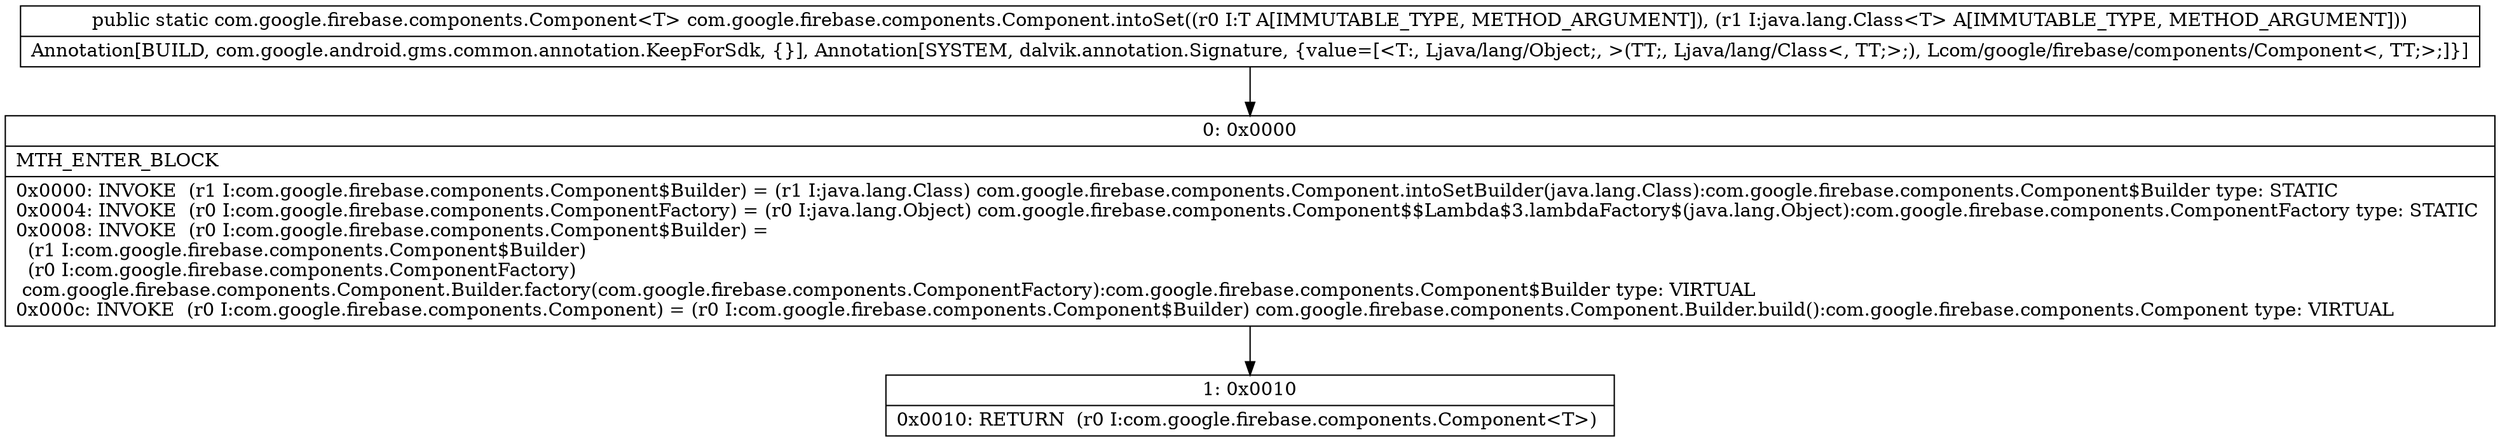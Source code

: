 digraph "CFG forcom.google.firebase.components.Component.intoSet(Ljava\/lang\/Object;Ljava\/lang\/Class;)Lcom\/google\/firebase\/components\/Component;" {
Node_0 [shape=record,label="{0\:\ 0x0000|MTH_ENTER_BLOCK\l|0x0000: INVOKE  (r1 I:com.google.firebase.components.Component$Builder) = (r1 I:java.lang.Class) com.google.firebase.components.Component.intoSetBuilder(java.lang.Class):com.google.firebase.components.Component$Builder type: STATIC \l0x0004: INVOKE  (r0 I:com.google.firebase.components.ComponentFactory) = (r0 I:java.lang.Object) com.google.firebase.components.Component$$Lambda$3.lambdaFactory$(java.lang.Object):com.google.firebase.components.ComponentFactory type: STATIC \l0x0008: INVOKE  (r0 I:com.google.firebase.components.Component$Builder) = \l  (r1 I:com.google.firebase.components.Component$Builder)\l  (r0 I:com.google.firebase.components.ComponentFactory)\l com.google.firebase.components.Component.Builder.factory(com.google.firebase.components.ComponentFactory):com.google.firebase.components.Component$Builder type: VIRTUAL \l0x000c: INVOKE  (r0 I:com.google.firebase.components.Component) = (r0 I:com.google.firebase.components.Component$Builder) com.google.firebase.components.Component.Builder.build():com.google.firebase.components.Component type: VIRTUAL \l}"];
Node_1 [shape=record,label="{1\:\ 0x0010|0x0010: RETURN  (r0 I:com.google.firebase.components.Component\<T\>) \l}"];
MethodNode[shape=record,label="{public static com.google.firebase.components.Component\<T\> com.google.firebase.components.Component.intoSet((r0 I:T A[IMMUTABLE_TYPE, METHOD_ARGUMENT]), (r1 I:java.lang.Class\<T\> A[IMMUTABLE_TYPE, METHOD_ARGUMENT]))  | Annotation[BUILD, com.google.android.gms.common.annotation.KeepForSdk, \{\}], Annotation[SYSTEM, dalvik.annotation.Signature, \{value=[\<T:, Ljava\/lang\/Object;, \>(TT;, Ljava\/lang\/Class\<, TT;\>;), Lcom\/google\/firebase\/components\/Component\<, TT;\>;]\}]\l}"];
MethodNode -> Node_0;
Node_0 -> Node_1;
}

